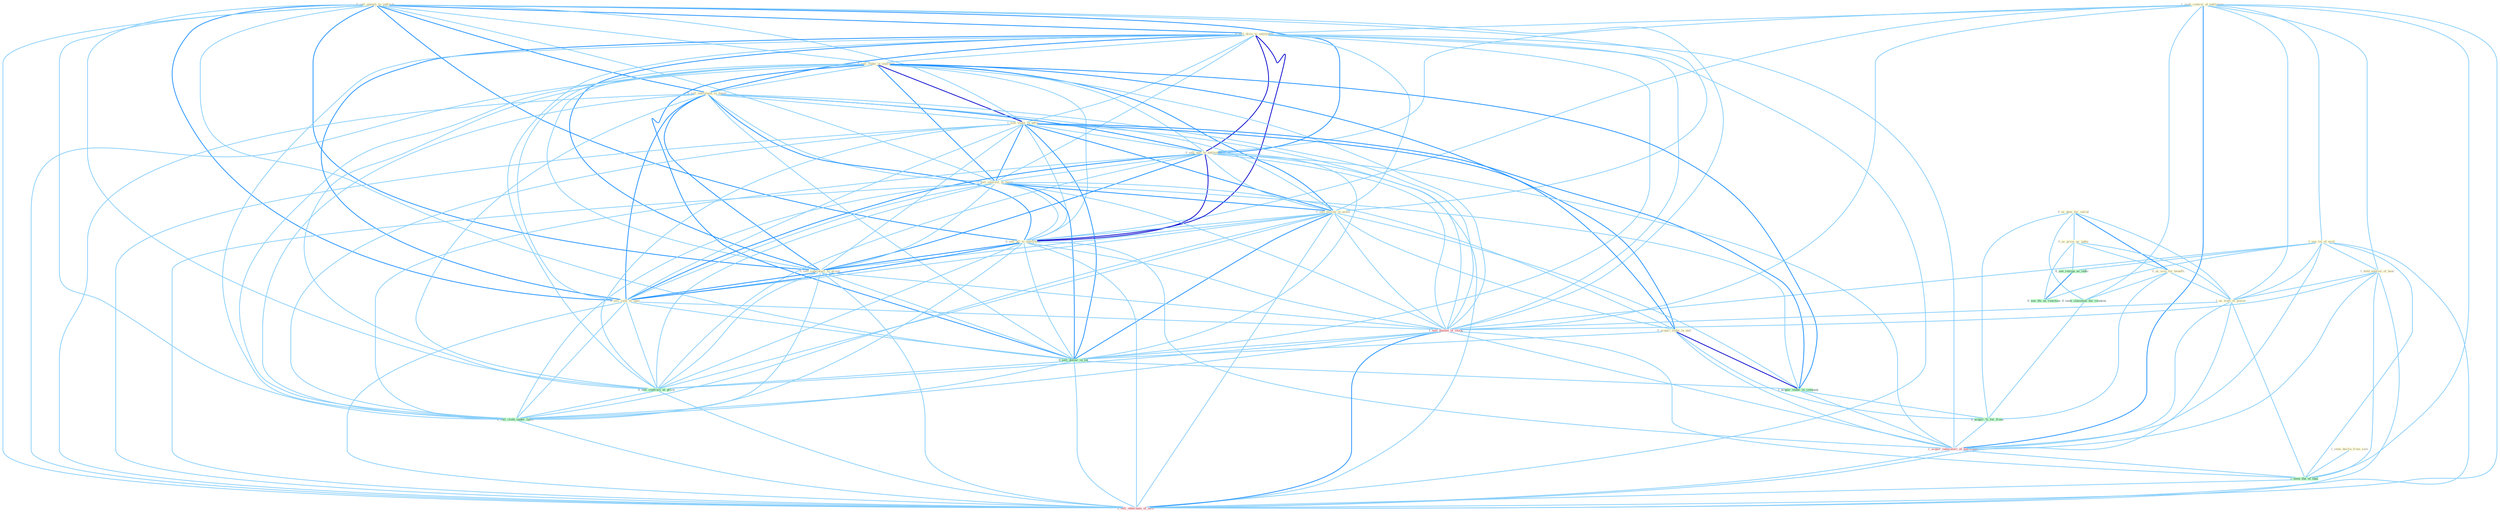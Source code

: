Graph G{ 
    node
    [shape=polygon,style=filled,width=.5,height=.06,color="#BDFCC9",fixedsize=true,fontsize=4,
    fontcolor="#2f4f4f"];
    {node
    [color="#ffffe0", fontcolor="#8b7d6b"] "1_seek_control_of_entitynam " "0_sell_annuiti_to_individu " "0_sell_divis_to_entitynam " "0_sell_stake_in_yearnum " "0_sell_entitynam_to_buyer " "1_seen_declin_from_sale " "1_see_lot_of_evid " "1_sell_stake_in_affili " "1_hold_equival_of_hear " "0_sell_unit_to_entitynam " "1_sell_interest_in_build " "0_us_data_for_calcul " "0_us_prize_as_induc " "1_sell_billion_in_asset " "0_acquir_stake_in_unit " "0_sell_all_to_entitynam " "0_sell_subsidiari_to_group " "0_us_issu_for_benefit " "1_us_watt_of_power " "0_sell_cattl_to_oper "}
{node [color="#fff0f5", fontcolor="#b22222"] "1_sell_basket_of_stock " "1_acquir_laboratori_of_entitynam " "1_sell_othernum_of_offic "}
edge [color="#B0E2FF"];

	"1_seek_control_of_entitynam " -- "0_sell_divis_to_entitynam " [w="1", color="#87cefa" ];
	"1_seek_control_of_entitynam " -- "1_see_lot_of_evid " [w="1", color="#87cefa" ];
	"1_seek_control_of_entitynam " -- "1_hold_equival_of_hear " [w="1", color="#87cefa" ];
	"1_seek_control_of_entitynam " -- "0_sell_unit_to_entitynam " [w="1", color="#87cefa" ];
	"1_seek_control_of_entitynam " -- "0_sell_all_to_entitynam " [w="1", color="#87cefa" ];
	"1_seek_control_of_entitynam " -- "1_us_watt_of_power " [w="1", color="#87cefa" ];
	"1_seek_control_of_entitynam " -- "0_seek_classmat_for_reunion " [w="1", color="#87cefa" ];
	"1_seek_control_of_entitynam " -- "1_sell_basket_of_stock " [w="1", color="#87cefa" ];
	"1_seek_control_of_entitynam " -- "1_acquir_laboratori_of_entitynam " [w="2", color="#1e90ff" , len=0.8];
	"1_seek_control_of_entitynam " -- "1_seen_the_of_that " [w="1", color="#87cefa" ];
	"1_seek_control_of_entitynam " -- "1_sell_othernum_of_offic " [w="1", color="#87cefa" ];
	"0_sell_annuiti_to_individu " -- "0_sell_divis_to_entitynam " [w="2", color="#1e90ff" , len=0.8];
	"0_sell_annuiti_to_individu " -- "0_sell_stake_in_yearnum " [w="1", color="#87cefa" ];
	"0_sell_annuiti_to_individu " -- "0_sell_entitynam_to_buyer " [w="2", color="#1e90ff" , len=0.8];
	"0_sell_annuiti_to_individu " -- "1_sell_stake_in_affili " [w="1", color="#87cefa" ];
	"0_sell_annuiti_to_individu " -- "0_sell_unit_to_entitynam " [w="2", color="#1e90ff" , len=0.8];
	"0_sell_annuiti_to_individu " -- "1_sell_interest_in_build " [w="1", color="#87cefa" ];
	"0_sell_annuiti_to_individu " -- "1_sell_billion_in_asset " [w="1", color="#87cefa" ];
	"0_sell_annuiti_to_individu " -- "0_sell_all_to_entitynam " [w="2", color="#1e90ff" , len=0.8];
	"0_sell_annuiti_to_individu " -- "0_sell_subsidiari_to_group " [w="2", color="#1e90ff" , len=0.8];
	"0_sell_annuiti_to_individu " -- "0_sell_cattl_to_oper " [w="2", color="#1e90ff" , len=0.8];
	"0_sell_annuiti_to_individu " -- "1_sell_basket_of_stock " [w="1", color="#87cefa" ];
	"0_sell_annuiti_to_individu " -- "0_sell_dollar_in_lot " [w="1", color="#87cefa" ];
	"0_sell_annuiti_to_individu " -- "0_sell_contract_at_price " [w="1", color="#87cefa" ];
	"0_sell_annuiti_to_individu " -- "0_sell_cloth_under_label " [w="1", color="#87cefa" ];
	"0_sell_annuiti_to_individu " -- "1_sell_othernum_of_offic " [w="1", color="#87cefa" ];
	"0_sell_divis_to_entitynam " -- "0_sell_stake_in_yearnum " [w="1", color="#87cefa" ];
	"0_sell_divis_to_entitynam " -- "0_sell_entitynam_to_buyer " [w="2", color="#1e90ff" , len=0.8];
	"0_sell_divis_to_entitynam " -- "1_sell_stake_in_affili " [w="1", color="#87cefa" ];
	"0_sell_divis_to_entitynam " -- "0_sell_unit_to_entitynam " [w="3", color="#0000cd" , len=0.6];
	"0_sell_divis_to_entitynam " -- "1_sell_interest_in_build " [w="1", color="#87cefa" ];
	"0_sell_divis_to_entitynam " -- "1_sell_billion_in_asset " [w="1", color="#87cefa" ];
	"0_sell_divis_to_entitynam " -- "0_sell_all_to_entitynam " [w="3", color="#0000cd" , len=0.6];
	"0_sell_divis_to_entitynam " -- "0_sell_subsidiari_to_group " [w="2", color="#1e90ff" , len=0.8];
	"0_sell_divis_to_entitynam " -- "0_sell_cattl_to_oper " [w="2", color="#1e90ff" , len=0.8];
	"0_sell_divis_to_entitynam " -- "1_sell_basket_of_stock " [w="1", color="#87cefa" ];
	"0_sell_divis_to_entitynam " -- "0_sell_dollar_in_lot " [w="1", color="#87cefa" ];
	"0_sell_divis_to_entitynam " -- "0_sell_contract_at_price " [w="1", color="#87cefa" ];
	"0_sell_divis_to_entitynam " -- "1_acquir_laboratori_of_entitynam " [w="1", color="#87cefa" ];
	"0_sell_divis_to_entitynam " -- "0_sell_cloth_under_label " [w="1", color="#87cefa" ];
	"0_sell_divis_to_entitynam " -- "1_sell_othernum_of_offic " [w="1", color="#87cefa" ];
	"0_sell_stake_in_yearnum " -- "0_sell_entitynam_to_buyer " [w="1", color="#87cefa" ];
	"0_sell_stake_in_yearnum " -- "1_sell_stake_in_affili " [w="3", color="#0000cd" , len=0.6];
	"0_sell_stake_in_yearnum " -- "0_sell_unit_to_entitynam " [w="1", color="#87cefa" ];
	"0_sell_stake_in_yearnum " -- "1_sell_interest_in_build " [w="2", color="#1e90ff" , len=0.8];
	"0_sell_stake_in_yearnum " -- "1_sell_billion_in_asset " [w="2", color="#1e90ff" , len=0.8];
	"0_sell_stake_in_yearnum " -- "0_acquir_stake_in_unit " [w="2", color="#1e90ff" , len=0.8];
	"0_sell_stake_in_yearnum " -- "0_sell_all_to_entitynam " [w="1", color="#87cefa" ];
	"0_sell_stake_in_yearnum " -- "0_sell_subsidiari_to_group " [w="1", color="#87cefa" ];
	"0_sell_stake_in_yearnum " -- "0_sell_cattl_to_oper " [w="1", color="#87cefa" ];
	"0_sell_stake_in_yearnum " -- "1_sell_basket_of_stock " [w="1", color="#87cefa" ];
	"0_sell_stake_in_yearnum " -- "0_sell_dollar_in_lot " [w="2", color="#1e90ff" , len=0.8];
	"0_sell_stake_in_yearnum " -- "1_acquir_stake_in_compani " [w="2", color="#1e90ff" , len=0.8];
	"0_sell_stake_in_yearnum " -- "0_sell_contract_at_price " [w="1", color="#87cefa" ];
	"0_sell_stake_in_yearnum " -- "0_sell_cloth_under_label " [w="1", color="#87cefa" ];
	"0_sell_stake_in_yearnum " -- "1_sell_othernum_of_offic " [w="1", color="#87cefa" ];
	"0_sell_entitynam_to_buyer " -- "1_sell_stake_in_affili " [w="1", color="#87cefa" ];
	"0_sell_entitynam_to_buyer " -- "0_sell_unit_to_entitynam " [w="2", color="#1e90ff" , len=0.8];
	"0_sell_entitynam_to_buyer " -- "1_sell_interest_in_build " [w="1", color="#87cefa" ];
	"0_sell_entitynam_to_buyer " -- "1_sell_billion_in_asset " [w="1", color="#87cefa" ];
	"0_sell_entitynam_to_buyer " -- "0_sell_all_to_entitynam " [w="2", color="#1e90ff" , len=0.8];
	"0_sell_entitynam_to_buyer " -- "0_sell_subsidiari_to_group " [w="2", color="#1e90ff" , len=0.8];
	"0_sell_entitynam_to_buyer " -- "0_sell_cattl_to_oper " [w="2", color="#1e90ff" , len=0.8];
	"0_sell_entitynam_to_buyer " -- "1_sell_basket_of_stock " [w="1", color="#87cefa" ];
	"0_sell_entitynam_to_buyer " -- "0_sell_dollar_in_lot " [w="1", color="#87cefa" ];
	"0_sell_entitynam_to_buyer " -- "0_sell_contract_at_price " [w="1", color="#87cefa" ];
	"0_sell_entitynam_to_buyer " -- "0_sell_cloth_under_label " [w="1", color="#87cefa" ];
	"0_sell_entitynam_to_buyer " -- "1_sell_othernum_of_offic " [w="1", color="#87cefa" ];
	"1_seen_declin_from_sale " -- "1_seen_the_of_that " [w="1", color="#87cefa" ];
	"1_see_lot_of_evid " -- "1_hold_equival_of_hear " [w="1", color="#87cefa" ];
	"1_see_lot_of_evid " -- "1_us_watt_of_power " [w="1", color="#87cefa" ];
	"1_see_lot_of_evid " -- "1_sell_basket_of_stock " [w="1", color="#87cefa" ];
	"1_see_lot_of_evid " -- "0_see_resign_as_indic " [w="1", color="#87cefa" ];
	"1_see_lot_of_evid " -- "1_acquir_laboratori_of_entitynam " [w="1", color="#87cefa" ];
	"1_see_lot_of_evid " -- "1_seen_the_of_that " [w="1", color="#87cefa" ];
	"1_see_lot_of_evid " -- "1_sell_othernum_of_offic " [w="1", color="#87cefa" ];
	"1_see_lot_of_evid " -- "0_see_thi_as_reaction " [w="1", color="#87cefa" ];
	"1_sell_stake_in_affili " -- "0_sell_unit_to_entitynam " [w="1", color="#87cefa" ];
	"1_sell_stake_in_affili " -- "1_sell_interest_in_build " [w="2", color="#1e90ff" , len=0.8];
	"1_sell_stake_in_affili " -- "1_sell_billion_in_asset " [w="2", color="#1e90ff" , len=0.8];
	"1_sell_stake_in_affili " -- "0_acquir_stake_in_unit " [w="2", color="#1e90ff" , len=0.8];
	"1_sell_stake_in_affili " -- "0_sell_all_to_entitynam " [w="1", color="#87cefa" ];
	"1_sell_stake_in_affili " -- "0_sell_subsidiari_to_group " [w="1", color="#87cefa" ];
	"1_sell_stake_in_affili " -- "0_sell_cattl_to_oper " [w="1", color="#87cefa" ];
	"1_sell_stake_in_affili " -- "1_sell_basket_of_stock " [w="1", color="#87cefa" ];
	"1_sell_stake_in_affili " -- "0_sell_dollar_in_lot " [w="2", color="#1e90ff" , len=0.8];
	"1_sell_stake_in_affili " -- "1_acquir_stake_in_compani " [w="2", color="#1e90ff" , len=0.8];
	"1_sell_stake_in_affili " -- "0_sell_contract_at_price " [w="1", color="#87cefa" ];
	"1_sell_stake_in_affili " -- "0_sell_cloth_under_label " [w="1", color="#87cefa" ];
	"1_sell_stake_in_affili " -- "1_sell_othernum_of_offic " [w="1", color="#87cefa" ];
	"1_hold_equival_of_hear " -- "1_us_watt_of_power " [w="1", color="#87cefa" ];
	"1_hold_equival_of_hear " -- "1_sell_basket_of_stock " [w="1", color="#87cefa" ];
	"1_hold_equival_of_hear " -- "1_acquir_laboratori_of_entitynam " [w="1", color="#87cefa" ];
	"1_hold_equival_of_hear " -- "1_seen_the_of_that " [w="1", color="#87cefa" ];
	"1_hold_equival_of_hear " -- "1_sell_othernum_of_offic " [w="1", color="#87cefa" ];
	"0_sell_unit_to_entitynam " -- "1_sell_interest_in_build " [w="1", color="#87cefa" ];
	"0_sell_unit_to_entitynam " -- "1_sell_billion_in_asset " [w="1", color="#87cefa" ];
	"0_sell_unit_to_entitynam " -- "0_sell_all_to_entitynam " [w="3", color="#0000cd" , len=0.6];
	"0_sell_unit_to_entitynam " -- "0_sell_subsidiari_to_group " [w="2", color="#1e90ff" , len=0.8];
	"0_sell_unit_to_entitynam " -- "0_sell_cattl_to_oper " [w="2", color="#1e90ff" , len=0.8];
	"0_sell_unit_to_entitynam " -- "1_sell_basket_of_stock " [w="1", color="#87cefa" ];
	"0_sell_unit_to_entitynam " -- "0_sell_dollar_in_lot " [w="1", color="#87cefa" ];
	"0_sell_unit_to_entitynam " -- "0_sell_contract_at_price " [w="1", color="#87cefa" ];
	"0_sell_unit_to_entitynam " -- "1_acquir_laboratori_of_entitynam " [w="1", color="#87cefa" ];
	"0_sell_unit_to_entitynam " -- "0_sell_cloth_under_label " [w="1", color="#87cefa" ];
	"0_sell_unit_to_entitynam " -- "1_sell_othernum_of_offic " [w="1", color="#87cefa" ];
	"1_sell_interest_in_build " -- "1_sell_billion_in_asset " [w="2", color="#1e90ff" , len=0.8];
	"1_sell_interest_in_build " -- "0_acquir_stake_in_unit " [w="1", color="#87cefa" ];
	"1_sell_interest_in_build " -- "0_sell_all_to_entitynam " [w="1", color="#87cefa" ];
	"1_sell_interest_in_build " -- "0_sell_subsidiari_to_group " [w="1", color="#87cefa" ];
	"1_sell_interest_in_build " -- "0_sell_cattl_to_oper " [w="1", color="#87cefa" ];
	"1_sell_interest_in_build " -- "1_sell_basket_of_stock " [w="1", color="#87cefa" ];
	"1_sell_interest_in_build " -- "0_sell_dollar_in_lot " [w="2", color="#1e90ff" , len=0.8];
	"1_sell_interest_in_build " -- "1_acquir_stake_in_compani " [w="1", color="#87cefa" ];
	"1_sell_interest_in_build " -- "0_sell_contract_at_price " [w="1", color="#87cefa" ];
	"1_sell_interest_in_build " -- "0_sell_cloth_under_label " [w="1", color="#87cefa" ];
	"1_sell_interest_in_build " -- "1_sell_othernum_of_offic " [w="1", color="#87cefa" ];
	"0_us_data_for_calcul " -- "0_us_prize_as_induc " [w="1", color="#87cefa" ];
	"0_us_data_for_calcul " -- "0_us_issu_for_benefit " [w="2", color="#1e90ff" , len=0.8];
	"0_us_data_for_calcul " -- "1_us_watt_of_power " [w="1", color="#87cefa" ];
	"0_us_data_for_calcul " -- "0_seek_classmat_for_reunion " [w="1", color="#87cefa" ];
	"0_us_data_for_calcul " -- "0_acquir_%_for_franc " [w="1", color="#87cefa" ];
	"0_us_prize_as_induc " -- "0_us_issu_for_benefit " [w="1", color="#87cefa" ];
	"0_us_prize_as_induc " -- "1_us_watt_of_power " [w="1", color="#87cefa" ];
	"0_us_prize_as_induc " -- "0_see_resign_as_indic " [w="1", color="#87cefa" ];
	"0_us_prize_as_induc " -- "0_see_thi_as_reaction " [w="1", color="#87cefa" ];
	"1_sell_billion_in_asset " -- "0_acquir_stake_in_unit " [w="1", color="#87cefa" ];
	"1_sell_billion_in_asset " -- "0_sell_all_to_entitynam " [w="1", color="#87cefa" ];
	"1_sell_billion_in_asset " -- "0_sell_subsidiari_to_group " [w="1", color="#87cefa" ];
	"1_sell_billion_in_asset " -- "0_sell_cattl_to_oper " [w="1", color="#87cefa" ];
	"1_sell_billion_in_asset " -- "1_sell_basket_of_stock " [w="1", color="#87cefa" ];
	"1_sell_billion_in_asset " -- "0_sell_dollar_in_lot " [w="2", color="#1e90ff" , len=0.8];
	"1_sell_billion_in_asset " -- "1_acquir_stake_in_compani " [w="1", color="#87cefa" ];
	"1_sell_billion_in_asset " -- "0_sell_contract_at_price " [w="1", color="#87cefa" ];
	"1_sell_billion_in_asset " -- "0_sell_cloth_under_label " [w="1", color="#87cefa" ];
	"1_sell_billion_in_asset " -- "1_sell_othernum_of_offic " [w="1", color="#87cefa" ];
	"0_acquir_stake_in_unit " -- "0_sell_dollar_in_lot " [w="1", color="#87cefa" ];
	"0_acquir_stake_in_unit " -- "1_acquir_stake_in_compani " [w="3", color="#0000cd" , len=0.6];
	"0_acquir_stake_in_unit " -- "0_acquir_%_for_franc " [w="1", color="#87cefa" ];
	"0_acquir_stake_in_unit " -- "1_acquir_laboratori_of_entitynam " [w="1", color="#87cefa" ];
	"0_sell_all_to_entitynam " -- "0_sell_subsidiari_to_group " [w="2", color="#1e90ff" , len=0.8];
	"0_sell_all_to_entitynam " -- "0_sell_cattl_to_oper " [w="2", color="#1e90ff" , len=0.8];
	"0_sell_all_to_entitynam " -- "1_sell_basket_of_stock " [w="1", color="#87cefa" ];
	"0_sell_all_to_entitynam " -- "0_sell_dollar_in_lot " [w="1", color="#87cefa" ];
	"0_sell_all_to_entitynam " -- "0_sell_contract_at_price " [w="1", color="#87cefa" ];
	"0_sell_all_to_entitynam " -- "1_acquir_laboratori_of_entitynam " [w="1", color="#87cefa" ];
	"0_sell_all_to_entitynam " -- "0_sell_cloth_under_label " [w="1", color="#87cefa" ];
	"0_sell_all_to_entitynam " -- "1_sell_othernum_of_offic " [w="1", color="#87cefa" ];
	"0_sell_subsidiari_to_group " -- "0_sell_cattl_to_oper " [w="2", color="#1e90ff" , len=0.8];
	"0_sell_subsidiari_to_group " -- "1_sell_basket_of_stock " [w="1", color="#87cefa" ];
	"0_sell_subsidiari_to_group " -- "0_sell_dollar_in_lot " [w="1", color="#87cefa" ];
	"0_sell_subsidiari_to_group " -- "0_sell_contract_at_price " [w="1", color="#87cefa" ];
	"0_sell_subsidiari_to_group " -- "0_sell_cloth_under_label " [w="1", color="#87cefa" ];
	"0_sell_subsidiari_to_group " -- "1_sell_othernum_of_offic " [w="1", color="#87cefa" ];
	"0_us_issu_for_benefit " -- "1_us_watt_of_power " [w="1", color="#87cefa" ];
	"0_us_issu_for_benefit " -- "0_seek_classmat_for_reunion " [w="1", color="#87cefa" ];
	"0_us_issu_for_benefit " -- "0_acquir_%_for_franc " [w="1", color="#87cefa" ];
	"1_us_watt_of_power " -- "1_sell_basket_of_stock " [w="1", color="#87cefa" ];
	"1_us_watt_of_power " -- "1_acquir_laboratori_of_entitynam " [w="1", color="#87cefa" ];
	"1_us_watt_of_power " -- "1_seen_the_of_that " [w="1", color="#87cefa" ];
	"1_us_watt_of_power " -- "1_sell_othernum_of_offic " [w="1", color="#87cefa" ];
	"0_sell_cattl_to_oper " -- "1_sell_basket_of_stock " [w="1", color="#87cefa" ];
	"0_sell_cattl_to_oper " -- "0_sell_dollar_in_lot " [w="1", color="#87cefa" ];
	"0_sell_cattl_to_oper " -- "0_sell_contract_at_price " [w="1", color="#87cefa" ];
	"0_sell_cattl_to_oper " -- "0_sell_cloth_under_label " [w="1", color="#87cefa" ];
	"0_sell_cattl_to_oper " -- "1_sell_othernum_of_offic " [w="1", color="#87cefa" ];
	"0_seek_classmat_for_reunion " -- "0_acquir_%_for_franc " [w="1", color="#87cefa" ];
	"1_sell_basket_of_stock " -- "0_sell_dollar_in_lot " [w="1", color="#87cefa" ];
	"1_sell_basket_of_stock " -- "0_sell_contract_at_price " [w="1", color="#87cefa" ];
	"1_sell_basket_of_stock " -- "1_acquir_laboratori_of_entitynam " [w="1", color="#87cefa" ];
	"1_sell_basket_of_stock " -- "0_sell_cloth_under_label " [w="1", color="#87cefa" ];
	"1_sell_basket_of_stock " -- "1_seen_the_of_that " [w="1", color="#87cefa" ];
	"1_sell_basket_of_stock " -- "1_sell_othernum_of_offic " [w="2", color="#1e90ff" , len=0.8];
	"0_sell_dollar_in_lot " -- "1_acquir_stake_in_compani " [w="1", color="#87cefa" ];
	"0_sell_dollar_in_lot " -- "0_sell_contract_at_price " [w="1", color="#87cefa" ];
	"0_sell_dollar_in_lot " -- "0_sell_cloth_under_label " [w="1", color="#87cefa" ];
	"0_sell_dollar_in_lot " -- "1_sell_othernum_of_offic " [w="1", color="#87cefa" ];
	"0_see_resign_as_indic " -- "0_see_thi_as_reaction " [w="2", color="#1e90ff" , len=0.8];
	"1_acquir_stake_in_compani " -- "0_acquir_%_for_franc " [w="1", color="#87cefa" ];
	"1_acquir_stake_in_compani " -- "1_acquir_laboratori_of_entitynam " [w="1", color="#87cefa" ];
	"0_acquir_%_for_franc " -- "1_acquir_laboratori_of_entitynam " [w="1", color="#87cefa" ];
	"0_sell_contract_at_price " -- "0_sell_cloth_under_label " [w="1", color="#87cefa" ];
	"0_sell_contract_at_price " -- "1_sell_othernum_of_offic " [w="1", color="#87cefa" ];
	"1_acquir_laboratori_of_entitynam " -- "1_seen_the_of_that " [w="1", color="#87cefa" ];
	"1_acquir_laboratori_of_entitynam " -- "1_sell_othernum_of_offic " [w="1", color="#87cefa" ];
	"0_sell_cloth_under_label " -- "1_sell_othernum_of_offic " [w="1", color="#87cefa" ];
	"1_seen_the_of_that " -- "1_sell_othernum_of_offic " [w="1", color="#87cefa" ];
}